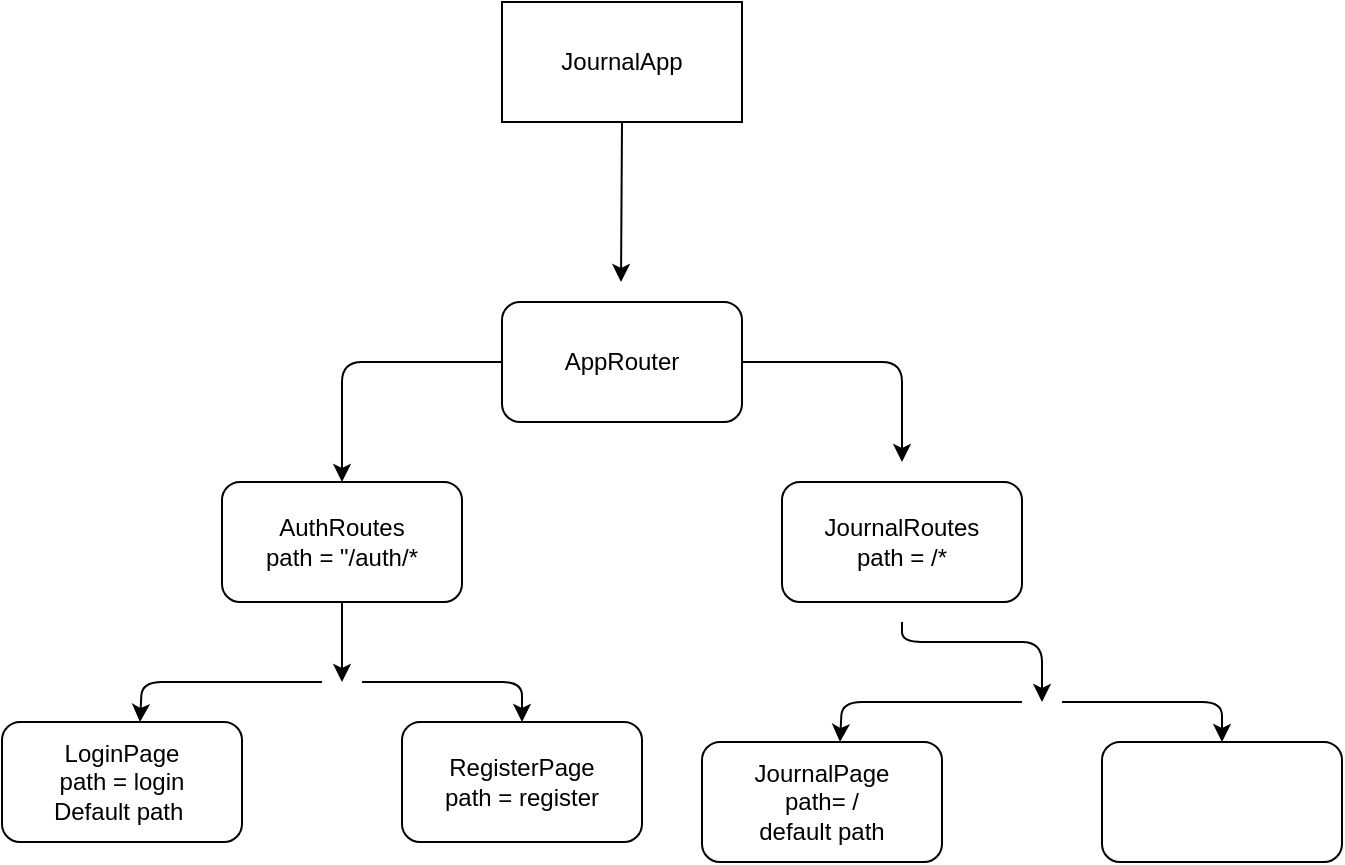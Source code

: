 <mxfile>
    <diagram id="qgGUmxctkArjNQMNfEux" name="Page-1">
        <mxGraphModel dx="1647" dy="470" grid="1" gridSize="10" guides="1" tooltips="1" connect="1" arrows="1" fold="1" page="1" pageScale="1" pageWidth="827" pageHeight="1169" math="0" shadow="0">
            <root>
                <mxCell id="0"/>
                <mxCell id="1" parent="0"/>
                <mxCell id="2" value="JournalApp" style="rounded=0;whiteSpace=wrap;html=1;" vertex="1" parent="1">
                    <mxGeometry x="240" y="40" width="120" height="60" as="geometry"/>
                </mxCell>
                <mxCell id="3" value="" style="endArrow=classic;html=1;exitX=0.5;exitY=1;exitDx=0;exitDy=0;" edge="1" parent="1" source="2">
                    <mxGeometry width="50" height="50" relative="1" as="geometry">
                        <mxPoint x="299.5" y="100" as="sourcePoint"/>
                        <mxPoint x="299.5" y="180" as="targetPoint"/>
                    </mxGeometry>
                </mxCell>
                <mxCell id="4" value="AppRouter" style="rounded=1;whiteSpace=wrap;html=1;" vertex="1" parent="1">
                    <mxGeometry x="240" y="190" width="120" height="60" as="geometry"/>
                </mxCell>
                <mxCell id="5" value="" style="endArrow=classic;html=1;exitX=0;exitY=0.5;exitDx=0;exitDy=0;" edge="1" parent="1" source="4">
                    <mxGeometry width="50" height="50" relative="1" as="geometry">
                        <mxPoint x="160" y="280" as="sourcePoint"/>
                        <mxPoint x="160" y="280" as="targetPoint"/>
                        <Array as="points">
                            <mxPoint x="160" y="220"/>
                        </Array>
                    </mxGeometry>
                </mxCell>
                <mxCell id="7" value="" style="endArrow=classic;html=1;exitX=1;exitY=0.5;exitDx=0;exitDy=0;" edge="1" parent="1" source="4">
                    <mxGeometry width="50" height="50" relative="1" as="geometry">
                        <mxPoint x="440" y="220" as="sourcePoint"/>
                        <mxPoint x="440" y="270" as="targetPoint"/>
                        <Array as="points">
                            <mxPoint x="440" y="220"/>
                        </Array>
                    </mxGeometry>
                </mxCell>
                <mxCell id="8" value="AuthRoutes&lt;br&gt;path = &quot;/auth/*" style="rounded=1;whiteSpace=wrap;html=1;" vertex="1" parent="1">
                    <mxGeometry x="100" y="280" width="120" height="60" as="geometry"/>
                </mxCell>
                <mxCell id="9" value="JournalRoutes&lt;br&gt;path = /*" style="rounded=1;whiteSpace=wrap;html=1;" vertex="1" parent="1">
                    <mxGeometry x="380" y="280" width="120" height="60" as="geometry"/>
                </mxCell>
                <mxCell id="10" value="" style="endArrow=classic;html=1;" edge="1" parent="1">
                    <mxGeometry width="50" height="50" relative="1" as="geometry">
                        <mxPoint x="160" y="340" as="sourcePoint"/>
                        <mxPoint x="160" y="380" as="targetPoint"/>
                    </mxGeometry>
                </mxCell>
                <mxCell id="11" value="" style="endArrow=classic;html=1;" edge="1" parent="1">
                    <mxGeometry width="50" height="50" relative="1" as="geometry">
                        <mxPoint x="440" y="350" as="sourcePoint"/>
                        <mxPoint x="510" y="390" as="targetPoint"/>
                        <Array as="points">
                            <mxPoint x="440" y="360"/>
                            <mxPoint x="510" y="360"/>
                        </Array>
                    </mxGeometry>
                </mxCell>
                <mxCell id="12" value="LoginPage&lt;br&gt;path = login&lt;br&gt;Default path&amp;nbsp;" style="rounded=1;whiteSpace=wrap;html=1;" vertex="1" parent="1">
                    <mxGeometry x="-10" y="400" width="120" height="60" as="geometry"/>
                </mxCell>
                <mxCell id="13" value="RegisterPage&lt;br&gt;path = register" style="rounded=1;whiteSpace=wrap;html=1;" vertex="1" parent="1">
                    <mxGeometry x="190" y="400" width="120" height="60" as="geometry"/>
                </mxCell>
                <mxCell id="14" value="" style="endArrow=classic;html=1;entryX=0.575;entryY=0;entryDx=0;entryDy=0;entryPerimeter=0;" edge="1" parent="1" target="12">
                    <mxGeometry width="50" height="50" relative="1" as="geometry">
                        <mxPoint x="150" y="380" as="sourcePoint"/>
                        <mxPoint x="60" y="390" as="targetPoint"/>
                        <Array as="points">
                            <mxPoint x="60" y="380"/>
                        </Array>
                    </mxGeometry>
                </mxCell>
                <mxCell id="15" value="" style="endArrow=classic;html=1;entryX=0.5;entryY=0;entryDx=0;entryDy=0;" edge="1" parent="1" target="13">
                    <mxGeometry width="50" height="50" relative="1" as="geometry">
                        <mxPoint x="170" y="380" as="sourcePoint"/>
                        <mxPoint x="250" y="390" as="targetPoint"/>
                        <Array as="points">
                            <mxPoint x="250" y="380"/>
                        </Array>
                    </mxGeometry>
                </mxCell>
                <mxCell id="16" value="JournalPage&lt;br&gt;path= /&lt;br&gt;default path" style="rounded=1;whiteSpace=wrap;html=1;" vertex="1" parent="1">
                    <mxGeometry x="340" y="410" width="120" height="60" as="geometry"/>
                </mxCell>
                <mxCell id="17" value="" style="rounded=1;whiteSpace=wrap;html=1;" vertex="1" parent="1">
                    <mxGeometry x="540" y="410" width="120" height="60" as="geometry"/>
                </mxCell>
                <mxCell id="18" value="" style="endArrow=classic;html=1;entryX=0.575;entryY=0;entryDx=0;entryDy=0;entryPerimeter=0;" edge="1" parent="1" target="16">
                    <mxGeometry width="50" height="50" relative="1" as="geometry">
                        <mxPoint x="500" y="390" as="sourcePoint"/>
                        <mxPoint x="410" y="400" as="targetPoint"/>
                        <Array as="points">
                            <mxPoint x="410" y="390"/>
                        </Array>
                    </mxGeometry>
                </mxCell>
                <mxCell id="19" value="" style="endArrow=classic;html=1;entryX=0.5;entryY=0;entryDx=0;entryDy=0;" edge="1" parent="1" target="17">
                    <mxGeometry width="50" height="50" relative="1" as="geometry">
                        <mxPoint x="520" y="390" as="sourcePoint"/>
                        <mxPoint x="600" y="400" as="targetPoint"/>
                        <Array as="points">
                            <mxPoint x="600" y="390"/>
                        </Array>
                    </mxGeometry>
                </mxCell>
            </root>
        </mxGraphModel>
    </diagram>
</mxfile>
